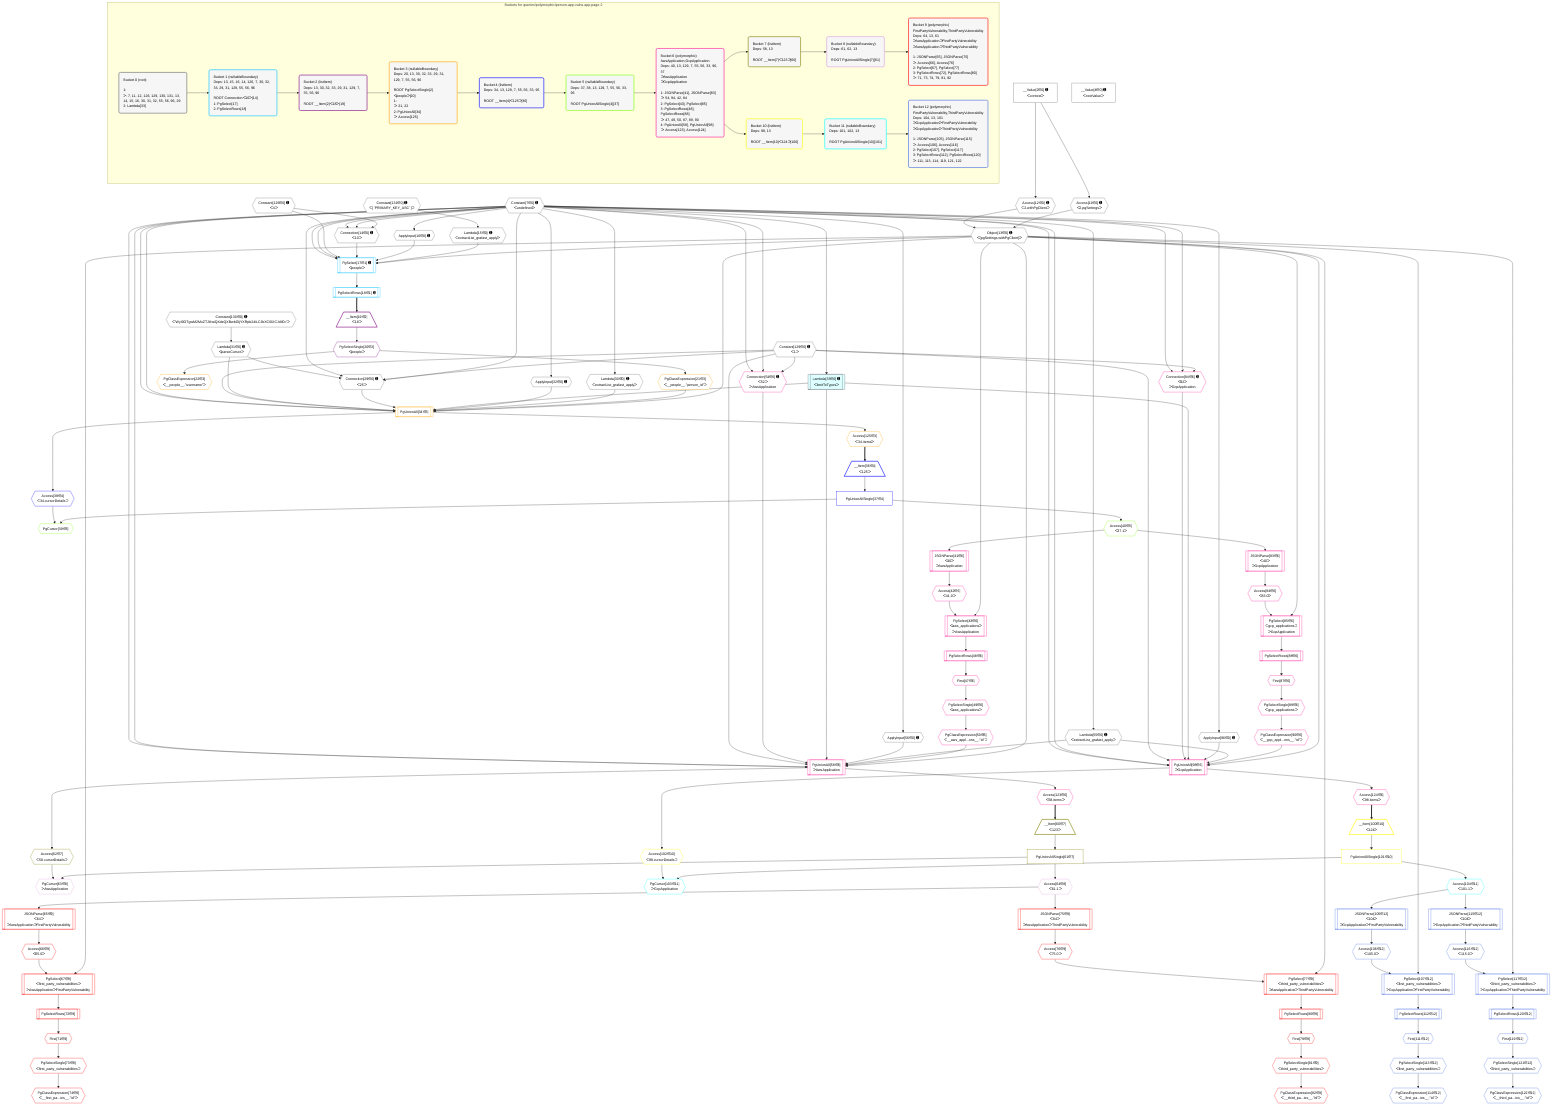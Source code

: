 %%{init: {'themeVariables': { 'fontSize': '12px'}}}%%
graph TD
    classDef path fill:#eee,stroke:#000,color:#000
    classDef plan fill:#fff,stroke-width:1px,color:#000
    classDef itemplan fill:#fff,stroke-width:2px,color:#000
    classDef unbatchedplan fill:#dff,stroke-width:1px,color:#000
    classDef sideeffectplan fill:#fcc,stroke-width:2px,color:#000
    classDef bucket fill:#f6f6f6,color:#000,stroke-width:2px,text-align:left


    %% plan dependencies
    Connection29{{"Connection[29∈0] ➊<br />ᐸ25ᐳ"}}:::plan
    Constant129{{"Constant[129∈0] ➊<br />ᐸ1ᐳ"}}:::plan
    Constant7{{"Constant[7∈0] ➊<br />ᐸundefinedᐳ"}}:::plan
    Lambda31{{"Lambda[31∈0] ➊<br />ᐸparseCursorᐳ"}}:::plan
    Constant129 & Constant7 & Constant7 & Lambda31 --> Connection29
    Connection14{{"Connection[14∈0] ➊<br />ᐸ10ᐳ"}}:::plan
    Constant126{{"Constant[126∈0] ➊<br />ᐸ4ᐳ"}}:::plan
    Constant126 & Constant7 & Constant7 --> Connection14
    Object13{{"Object[13∈0] ➊<br />ᐸ{pgSettings,withPgClient}ᐳ"}}:::plan
    Access11{{"Access[11∈0] ➊<br />ᐸ2.pgSettingsᐳ"}}:::plan
    Access12{{"Access[12∈0] ➊<br />ᐸ2.withPgClientᐳ"}}:::plan
    Access11 & Access12 --> Object13
    __Value2["__Value[2∈0] ➊<br />ᐸcontextᐳ"]:::plan
    __Value2 --> Access11
    __Value2 --> Access12
    Lambda15{{"Lambda[15∈0] ➊<br />ᐸextractList_grafast_applyᐳ"}}:::plan
    Constant131{{"Constant[131∈0] ➊<br />ᐸ[ 'PRIMARY_KEY_ASC' ]ᐳ"}}:::plan
    Constant131 --> Lambda15
    ApplyInput16{{"ApplyInput[16∈0] ➊"}}:::plan
    Constant7 --> ApplyInput16
    Lambda30{{"Lambda[30∈0] ➊<br />ᐸextractList_grafast_applyᐳ"}}:::plan
    Constant7 --> Lambda30
    Constant130{{"Constant[130∈0] ➊<br />ᐸ'WyI0OTgwM2MxZTJiIiwiQXdzQXBwbGljYXRpb24iLCJbXCI0XCJdIl0='ᐳ"}}:::plan
    Constant130 --> Lambda31
    ApplyInput32{{"ApplyInput[32∈0] ➊"}}:::plan
    Constant7 --> ApplyInput32
    Lambda33[["Lambda[33∈0] ➊<br />ᐸlimitToTypesᐳ"]]:::unbatchedplan
    Constant7 --> Lambda33
    Lambda55{{"Lambda[55∈0] ➊<br />ᐸextractList_grafast_applyᐳ"}}:::plan
    Constant7 --> Lambda55
    ApplyInput56{{"ApplyInput[56∈0] ➊"}}:::plan
    Constant7 --> ApplyInput56
    ApplyInput96{{"ApplyInput[96∈0] ➊"}}:::plan
    Constant7 --> ApplyInput96
    __Value4["__Value[4∈0] ➊<br />ᐸrootValueᐳ"]:::plan
    PgSelect17[["PgSelect[17∈1] ➊<br />ᐸpeopleᐳ"]]:::plan
    Object13 & Lambda15 & ApplyInput16 & Connection14 & Constant126 & Constant7 & Constant7 --> PgSelect17
    PgSelectRows18[["PgSelectRows[18∈1] ➊"]]:::plan
    PgSelect17 --> PgSelectRows18
    __Item19[/"__Item[19∈2]<br />ᐸ18ᐳ"\]:::itemplan
    PgSelectRows18 ==> __Item19
    PgSelectSingle20{{"PgSelectSingle[20∈2]<br />ᐸpeopleᐳ"}}:::plan
    __Item19 --> PgSelectSingle20
    PgUnionAll34[["PgUnionAll[34∈3]"]]:::plan
    PgClassExpression21{{"PgClassExpression[21∈3]<br />ᐸ__people__.”person_id”ᐳ"}}:::plan
    Object13 & PgClassExpression21 & Lambda30 & ApplyInput32 & Lambda33 & Connection29 & Lambda31 & Constant129 & Constant7 & Constant7 --> PgUnionAll34
    PgSelectSingle20 --> PgClassExpression21
    PgClassExpression22{{"PgClassExpression[22∈3]<br />ᐸ__people__.”username”ᐳ"}}:::plan
    PgSelectSingle20 --> PgClassExpression22
    Access125{{"Access[125∈3]<br />ᐸ34.itemsᐳ"}}:::plan
    PgUnionAll34 --> Access125
    __Item36[/"__Item[36∈4]<br />ᐸ125ᐳ"\]:::itemplan
    Access125 ==> __Item36
    PgUnionAllSingle37["PgUnionAllSingle[37∈4]"]:::plan
    __Item36 --> PgUnionAllSingle37
    Access38{{"Access[38∈4]<br />ᐸ34.cursorDetailsᐳ"}}:::plan
    PgUnionAll34 --> Access38
    PgCursor39{{"PgCursor[39∈5]"}}:::plan
    PgUnionAllSingle37 & Access38 --> PgCursor39
    Access40{{"Access[40∈5]<br />ᐸ37.1ᐳ"}}:::plan
    PgUnionAllSingle37 --> Access40
    PgUnionAll58[["PgUnionAll[58∈6]<br />ᐳAwsApplication"]]:::plan
    PgClassExpression50{{"PgClassExpression[50∈6]<br />ᐸ__aws_appl...ons__.”id”ᐳ"}}:::plan
    Connection54{{"Connection[54∈6] ➊<br />ᐸ52ᐳ<br />ᐳAwsApplication"}}:::plan
    Object13 & PgClassExpression50 & Lambda55 & ApplyInput56 & Lambda33 & Connection54 & Constant129 & Constant7 & Constant7 --> PgUnionAll58
    PgUnionAll98[["PgUnionAll[98∈6]<br />ᐳGcpApplication"]]:::plan
    PgClassExpression90{{"PgClassExpression[90∈6]<br />ᐸ__gcp_appl...ons__.”id”ᐳ"}}:::plan
    Connection94{{"Connection[94∈6] ➊<br />ᐸ92ᐳ<br />ᐳGcpApplication"}}:::plan
    Object13 & PgClassExpression90 & Lambda55 & ApplyInput96 & Lambda33 & Connection94 & Constant129 & Constant7 & Constant7 --> PgUnionAll98
    Constant129 & Constant7 & Constant7 --> Connection54
    Constant129 & Constant7 & Constant7 --> Connection94
    PgSelect43[["PgSelect[43∈6]<br />ᐸaws_applicationsᐳ<br />ᐳAwsApplication"]]:::plan
    Access42{{"Access[42∈6]<br />ᐸ41.0ᐳ"}}:::plan
    Object13 & Access42 --> PgSelect43
    PgSelect85[["PgSelect[85∈6]<br />ᐸgcp_applicationsᐳ<br />ᐳGcpApplication"]]:::plan
    Access84{{"Access[84∈6]<br />ᐸ83.0ᐳ"}}:::plan
    Object13 & Access84 --> PgSelect85
    JSONParse41[["JSONParse[41∈6]<br />ᐸ40ᐳ<br />ᐳAwsApplication"]]:::plan
    Access40 --> JSONParse41
    JSONParse41 --> Access42
    First47{{"First[47∈6]"}}:::plan
    PgSelectRows48[["PgSelectRows[48∈6]"]]:::plan
    PgSelectRows48 --> First47
    PgSelect43 --> PgSelectRows48
    PgSelectSingle49{{"PgSelectSingle[49∈6]<br />ᐸaws_applicationsᐳ"}}:::plan
    First47 --> PgSelectSingle49
    PgSelectSingle49 --> PgClassExpression50
    JSONParse83[["JSONParse[83∈6]<br />ᐸ40ᐳ<br />ᐳGcpApplication"]]:::plan
    Access40 --> JSONParse83
    JSONParse83 --> Access84
    First87{{"First[87∈6]"}}:::plan
    PgSelectRows88[["PgSelectRows[88∈6]"]]:::plan
    PgSelectRows88 --> First87
    PgSelect85 --> PgSelectRows88
    PgSelectSingle89{{"PgSelectSingle[89∈6]<br />ᐸgcp_applicationsᐳ"}}:::plan
    First87 --> PgSelectSingle89
    PgSelectSingle89 --> PgClassExpression90
    Access123{{"Access[123∈6]<br />ᐸ58.itemsᐳ"}}:::plan
    PgUnionAll58 --> Access123
    Access124{{"Access[124∈6]<br />ᐸ98.itemsᐳ"}}:::plan
    PgUnionAll98 --> Access124
    __Item60[/"__Item[60∈7]<br />ᐸ123ᐳ"\]:::itemplan
    Access123 ==> __Item60
    PgUnionAllSingle61["PgUnionAllSingle[61∈7]"]:::plan
    __Item60 --> PgUnionAllSingle61
    Access62{{"Access[62∈7]<br />ᐸ58.cursorDetailsᐳ"}}:::plan
    PgUnionAll58 --> Access62
    PgCursor63{{"PgCursor[63∈8]<br />ᐳAwsApplication"}}:::plan
    PgUnionAllSingle61 & Access62 --> PgCursor63
    Access64{{"Access[64∈8]<br />ᐸ61.1ᐳ"}}:::plan
    PgUnionAllSingle61 --> Access64
    PgSelect67[["PgSelect[67∈9]<br />ᐸfirst_party_vulnerabilitiesᐳ<br />ᐳAwsApplicationᐳFirstPartyVulnerability"]]:::plan
    Access66{{"Access[66∈9]<br />ᐸ65.0ᐳ"}}:::plan
    Object13 & Access66 --> PgSelect67
    PgSelect77[["PgSelect[77∈9]<br />ᐸthird_party_vulnerabilitiesᐳ<br />ᐳAwsApplicationᐳThirdPartyVulnerability"]]:::plan
    Access76{{"Access[76∈9]<br />ᐸ75.0ᐳ"}}:::plan
    Object13 & Access76 --> PgSelect77
    JSONParse65[["JSONParse[65∈9]<br />ᐸ64ᐳ<br />ᐳAwsApplicationᐳFirstPartyVulnerability"]]:::plan
    Access64 --> JSONParse65
    JSONParse65 --> Access66
    First71{{"First[71∈9]"}}:::plan
    PgSelectRows72[["PgSelectRows[72∈9]"]]:::plan
    PgSelectRows72 --> First71
    PgSelect67 --> PgSelectRows72
    PgSelectSingle73{{"PgSelectSingle[73∈9]<br />ᐸfirst_party_vulnerabilitiesᐳ"}}:::plan
    First71 --> PgSelectSingle73
    PgClassExpression74{{"PgClassExpression[74∈9]<br />ᐸ__first_pa...ies__.”id”ᐳ"}}:::plan
    PgSelectSingle73 --> PgClassExpression74
    JSONParse75[["JSONParse[75∈9]<br />ᐸ64ᐳ<br />ᐳAwsApplicationᐳThirdPartyVulnerability"]]:::plan
    Access64 --> JSONParse75
    JSONParse75 --> Access76
    First79{{"First[79∈9]"}}:::plan
    PgSelectRows80[["PgSelectRows[80∈9]"]]:::plan
    PgSelectRows80 --> First79
    PgSelect77 --> PgSelectRows80
    PgSelectSingle81{{"PgSelectSingle[81∈9]<br />ᐸthird_party_vulnerabilitiesᐳ"}}:::plan
    First79 --> PgSelectSingle81
    PgClassExpression82{{"PgClassExpression[82∈9]<br />ᐸ__third_pa...ies__.”id”ᐳ"}}:::plan
    PgSelectSingle81 --> PgClassExpression82
    __Item100[/"__Item[100∈10]<br />ᐸ124ᐳ"\]:::itemplan
    Access124 ==> __Item100
    PgUnionAllSingle101["PgUnionAllSingle[101∈10]"]:::plan
    __Item100 --> PgUnionAllSingle101
    Access102{{"Access[102∈10]<br />ᐸ98.cursorDetailsᐳ"}}:::plan
    PgUnionAll98 --> Access102
    PgCursor103{{"PgCursor[103∈11]<br />ᐳGcpApplication"}}:::plan
    PgUnionAllSingle101 & Access102 --> PgCursor103
    Access104{{"Access[104∈11]<br />ᐸ101.1ᐳ"}}:::plan
    PgUnionAllSingle101 --> Access104
    PgSelect107[["PgSelect[107∈12]<br />ᐸfirst_party_vulnerabilitiesᐳ<br />ᐳGcpApplicationᐳFirstPartyVulnerability"]]:::plan
    Access106{{"Access[106∈12]<br />ᐸ105.0ᐳ"}}:::plan
    Object13 & Access106 --> PgSelect107
    PgSelect117[["PgSelect[117∈12]<br />ᐸthird_party_vulnerabilitiesᐳ<br />ᐳGcpApplicationᐳThirdPartyVulnerability"]]:::plan
    Access116{{"Access[116∈12]<br />ᐸ115.0ᐳ"}}:::plan
    Object13 & Access116 --> PgSelect117
    JSONParse105[["JSONParse[105∈12]<br />ᐸ104ᐳ<br />ᐳGcpApplicationᐳFirstPartyVulnerability"]]:::plan
    Access104 --> JSONParse105
    JSONParse105 --> Access106
    First111{{"First[111∈12]"}}:::plan
    PgSelectRows112[["PgSelectRows[112∈12]"]]:::plan
    PgSelectRows112 --> First111
    PgSelect107 --> PgSelectRows112
    PgSelectSingle113{{"PgSelectSingle[113∈12]<br />ᐸfirst_party_vulnerabilitiesᐳ"}}:::plan
    First111 --> PgSelectSingle113
    PgClassExpression114{{"PgClassExpression[114∈12]<br />ᐸ__first_pa...ies__.”id”ᐳ"}}:::plan
    PgSelectSingle113 --> PgClassExpression114
    JSONParse115[["JSONParse[115∈12]<br />ᐸ104ᐳ<br />ᐳGcpApplicationᐳThirdPartyVulnerability"]]:::plan
    Access104 --> JSONParse115
    JSONParse115 --> Access116
    First119{{"First[119∈12]"}}:::plan
    PgSelectRows120[["PgSelectRows[120∈12]"]]:::plan
    PgSelectRows120 --> First119
    PgSelect117 --> PgSelectRows120
    PgSelectSingle121{{"PgSelectSingle[121∈12]<br />ᐸthird_party_vulnerabilitiesᐳ"}}:::plan
    First119 --> PgSelectSingle121
    PgClassExpression122{{"PgClassExpression[122∈12]<br />ᐸ__third_pa...ies__.”id”ᐳ"}}:::plan
    PgSelectSingle121 --> PgClassExpression122

    %% define steps

    subgraph "Buckets for queries/polymorphic/person-app-vulns.app-page-2"
    Bucket0("Bucket 0 (root)<br /><br />1: <br />ᐳ: 7, 11, 12, 126, 129, 130, 131, 13, 14, 15, 16, 30, 31, 32, 55, 56, 96, 29<br />2: Lambda[33]"):::bucket
    classDef bucket0 stroke:#696969
    class Bucket0,__Value2,__Value4,Constant7,Access11,Access12,Object13,Connection14,Lambda15,ApplyInput16,Connection29,Lambda30,Lambda31,ApplyInput32,Lambda33,Lambda55,ApplyInput56,ApplyInput96,Constant126,Constant129,Constant130,Constant131 bucket0
    Bucket1("Bucket 1 (nullableBoundary)<br />Deps: 13, 15, 16, 14, 126, 7, 30, 32, 33, 29, 31, 129, 55, 56, 96<br /><br />ROOT Connectionᐸ10ᐳ[14]<br />1: PgSelect[17]<br />2: PgSelectRows[18]"):::bucket
    classDef bucket1 stroke:#00bfff
    class Bucket1,PgSelect17,PgSelectRows18 bucket1
    Bucket2("Bucket 2 (listItem)<br />Deps: 13, 30, 32, 33, 29, 31, 129, 7, 55, 56, 96<br /><br />ROOT __Item{2}ᐸ18ᐳ[19]"):::bucket
    classDef bucket2 stroke:#7f007f
    class Bucket2,__Item19,PgSelectSingle20 bucket2
    Bucket3("Bucket 3 (nullableBoundary)<br />Deps: 20, 13, 30, 32, 33, 29, 31, 129, 7, 55, 56, 96<br /><br />ROOT PgSelectSingle{2}ᐸpeopleᐳ[20]<br />1: <br />ᐳ: 21, 22<br />2: PgUnionAll[34]<br />ᐳ: Access[125]"):::bucket
    classDef bucket3 stroke:#ffa500
    class Bucket3,PgClassExpression21,PgClassExpression22,PgUnionAll34,Access125 bucket3
    Bucket4("Bucket 4 (listItem)<br />Deps: 34, 13, 129, 7, 55, 56, 33, 96<br /><br />ROOT __Item{4}ᐸ125ᐳ[36]"):::bucket
    classDef bucket4 stroke:#0000ff
    class Bucket4,__Item36,PgUnionAllSingle37,Access38 bucket4
    Bucket5("Bucket 5 (nullableBoundary)<br />Deps: 37, 38, 13, 129, 7, 55, 56, 33, 96<br /><br />ROOT PgUnionAllSingle{4}[37]"):::bucket
    classDef bucket5 stroke:#7fff00
    class Bucket5,PgCursor39,Access40 bucket5
    Bucket6("Bucket 6 (polymorphic)<br />AwsApplication,GcpApplication<br />Deps: 40, 13, 129, 7, 55, 56, 33, 96, 37<br />ᐳAwsApplication<br />ᐳGcpApplication<br /><br />1: JSONParse[41], JSONParse[83]<br />ᐳ: 54, 94, 42, 84<br />2: PgSelect[43], PgSelect[85]<br />3: PgSelectRows[48], PgSelectRows[88]<br />ᐳ: 47, 49, 50, 87, 89, 90<br />4: PgUnionAll[58], PgUnionAll[98]<br />ᐳ: Access[123], Access[124]"):::bucket
    classDef bucket6 stroke:#ff1493
    class Bucket6,JSONParse41,Access42,PgSelect43,First47,PgSelectRows48,PgSelectSingle49,PgClassExpression50,Connection54,PgUnionAll58,JSONParse83,Access84,PgSelect85,First87,PgSelectRows88,PgSelectSingle89,PgClassExpression90,Connection94,PgUnionAll98,Access123,Access124 bucket6
    Bucket7("Bucket 7 (listItem)<br />Deps: 58, 13<br /><br />ROOT __Item{7}ᐸ123ᐳ[60]"):::bucket
    classDef bucket7 stroke:#808000
    class Bucket7,__Item60,PgUnionAllSingle61,Access62 bucket7
    Bucket8("Bucket 8 (nullableBoundary)<br />Deps: 61, 62, 13<br /><br />ROOT PgUnionAllSingle{7}[61]"):::bucket
    classDef bucket8 stroke:#dda0dd
    class Bucket8,PgCursor63,Access64 bucket8
    Bucket9("Bucket 9 (polymorphic)<br />FirstPartyVulnerability,ThirdPartyVulnerability<br />Deps: 64, 13, 61<br />ᐳAwsApplicationᐳFirstPartyVulnerability<br />ᐳAwsApplicationᐳThirdPartyVulnerability<br /><br />1: JSONParse[65], JSONParse[75]<br />ᐳ: Access[66], Access[76]<br />2: PgSelect[67], PgSelect[77]<br />3: PgSelectRows[72], PgSelectRows[80]<br />ᐳ: 71, 73, 74, 79, 81, 82"):::bucket
    classDef bucket9 stroke:#ff0000
    class Bucket9,JSONParse65,Access66,PgSelect67,First71,PgSelectRows72,PgSelectSingle73,PgClassExpression74,JSONParse75,Access76,PgSelect77,First79,PgSelectRows80,PgSelectSingle81,PgClassExpression82 bucket9
    Bucket10("Bucket 10 (listItem)<br />Deps: 98, 13<br /><br />ROOT __Item{10}ᐸ124ᐳ[100]"):::bucket
    classDef bucket10 stroke:#ffff00
    class Bucket10,__Item100,PgUnionAllSingle101,Access102 bucket10
    Bucket11("Bucket 11 (nullableBoundary)<br />Deps: 101, 102, 13<br /><br />ROOT PgUnionAllSingle{10}[101]"):::bucket
    classDef bucket11 stroke:#00ffff
    class Bucket11,PgCursor103,Access104 bucket11
    Bucket12("Bucket 12 (polymorphic)<br />FirstPartyVulnerability,ThirdPartyVulnerability<br />Deps: 104, 13, 101<br />ᐳGcpApplicationᐳFirstPartyVulnerability<br />ᐳGcpApplicationᐳThirdPartyVulnerability<br /><br />1: JSONParse[105], JSONParse[115]<br />ᐳ: Access[106], Access[116]<br />2: PgSelect[107], PgSelect[117]<br />3: PgSelectRows[112], PgSelectRows[120]<br />ᐳ: 111, 113, 114, 119, 121, 122"):::bucket
    classDef bucket12 stroke:#4169e1
    class Bucket12,JSONParse105,Access106,PgSelect107,First111,PgSelectRows112,PgSelectSingle113,PgClassExpression114,JSONParse115,Access116,PgSelect117,First119,PgSelectRows120,PgSelectSingle121,PgClassExpression122 bucket12
    Bucket0 --> Bucket1
    Bucket1 --> Bucket2
    Bucket2 --> Bucket3
    Bucket3 --> Bucket4
    Bucket4 --> Bucket5
    Bucket5 --> Bucket6
    Bucket6 --> Bucket7 & Bucket10
    Bucket7 --> Bucket8
    Bucket8 --> Bucket9
    Bucket10 --> Bucket11
    Bucket11 --> Bucket12
    end